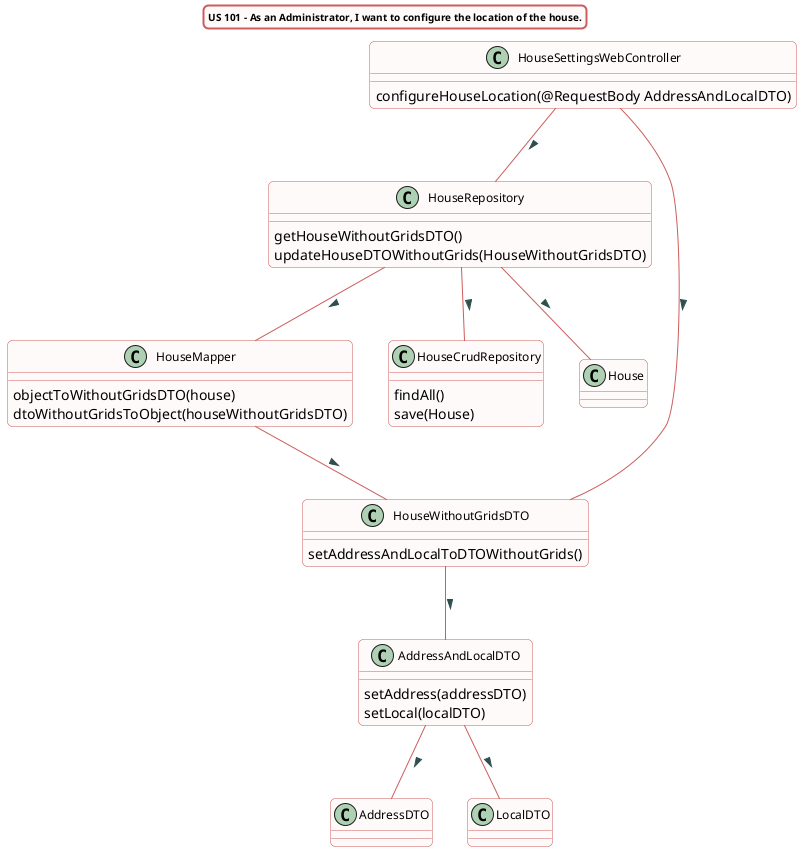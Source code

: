 @startuml

title US 101 - As an Administrator, I want to configure the location of the house.
skinparam titleBorderRoundCorner 10
skinparam titleBorderThickness 2
skinparam titleBorderColor indianred
skinparam titleBackgroundColor Snow
skinparam FontName quicksand
skinparam titleFontSize 10
skinparam roundcorner 10


skinparam class {
 BorderColor indianred
 BackgroundColor indianred
 BackgroundColor Snow
  roundcorner 10
  ArrowFontName Verdana
  ArrowColor indianred
  ArrowFontColor darkslategrey
   FontSize 12
}



class HouseSettingsWebController
class HouseRepository
class HouseMapper
class HouseCrudRepository
class AddressAndLocalDTO
class HouseWithoutGridsDTO

HouseSettingsWebController -- HouseRepository : >
HouseSettingsWebController -- HouseWithoutGridsDTO : >

HouseRepository -- HouseCrudRepository : >
HouseRepository -- House : >
HouseRepository -- HouseMapper : >
HouseMapper -- HouseWithoutGridsDTO : >

HouseWithoutGridsDTO -- AddressAndLocalDTO : >

AddressAndLocalDTO -- AddressDTO : >
AddressAndLocalDTO -- LocalDTO : >

class HouseSettingsWebController {
configureHouseLocation(@RequestBody AddressAndLocalDTO)
}


class HouseMapper{
objectToWithoutGridsDTO(house)
dtoWithoutGridsToObject(houseWithoutGridsDTO)
}

class HouseRepository {
getHouseWithoutGridsDTO()
updateHouseDTOWithoutGrids(HouseWithoutGridsDTO)
}

class HouseWithoutGridsDTO {
setAddressAndLocalToDTOWithoutGrids()
}

class AddressAndLocalDTO{
setAddress(addressDTO)
setLocal(localDTO)
}

class AddressDTO{
}

class LocalDTO{
}

class HouseCrudRepository{
findAll()
save(House)
}

@enduml